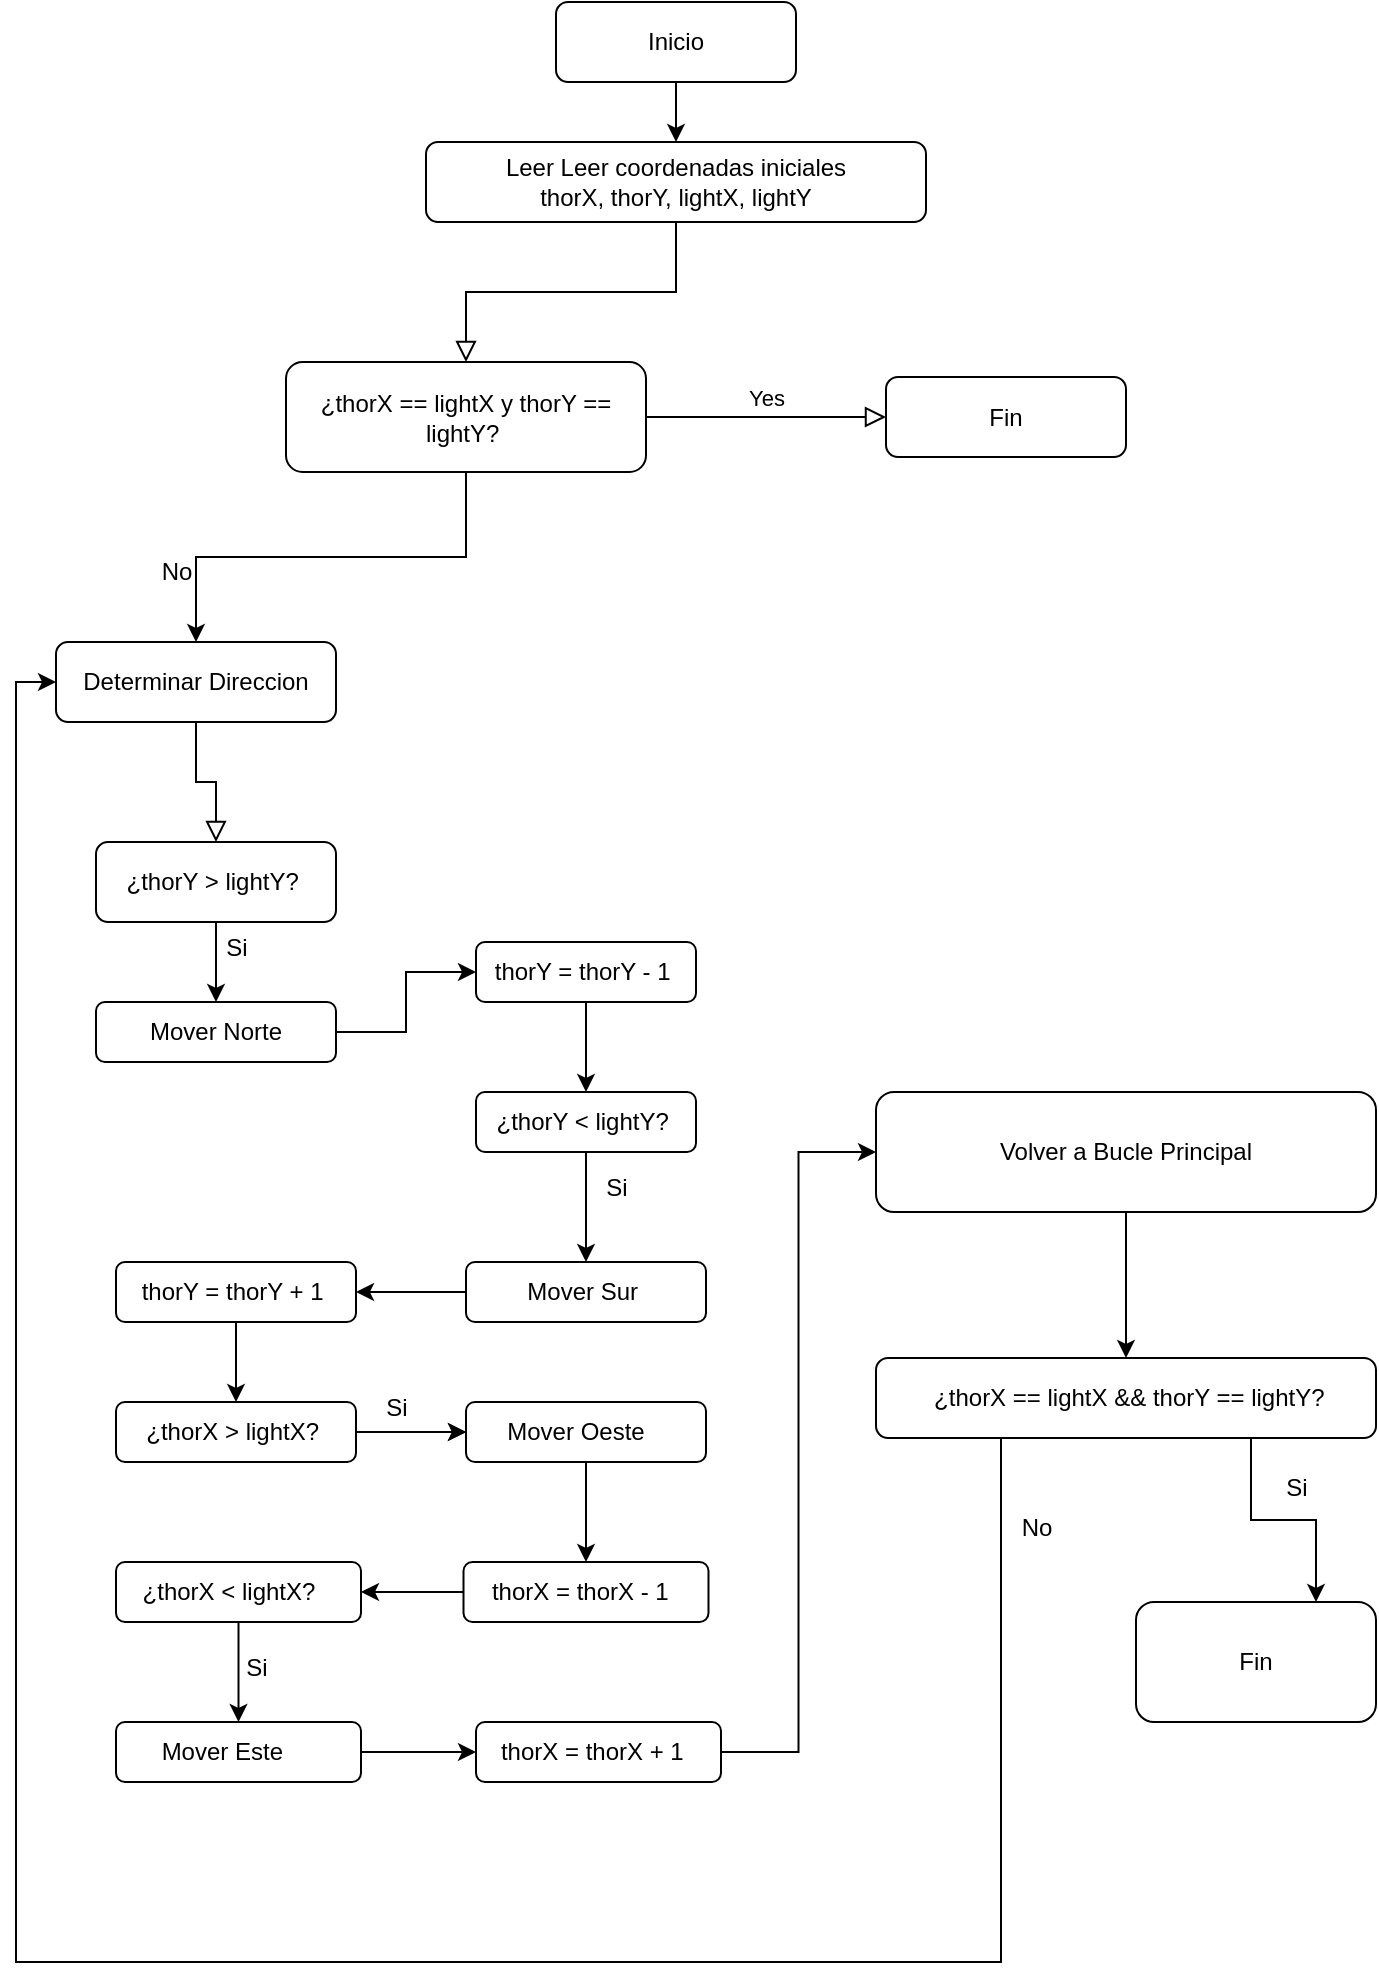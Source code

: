 <mxfile version="24.6.4" type="github">
  <diagram id="C5RBs43oDa-KdzZeNtuy" name="Page-1">
    <mxGraphModel dx="1366" dy="758" grid="1" gridSize="10" guides="1" tooltips="1" connect="1" arrows="1" fold="1" page="1" pageScale="1" pageWidth="827" pageHeight="1169" math="0" shadow="0">
      <root>
        <mxCell id="WIyWlLk6GJQsqaUBKTNV-0" />
        <mxCell id="WIyWlLk6GJQsqaUBKTNV-1" parent="WIyWlLk6GJQsqaUBKTNV-0" />
        <mxCell id="WIyWlLk6GJQsqaUBKTNV-2" value="" style="rounded=0;html=1;jettySize=auto;orthogonalLoop=1;fontSize=11;endArrow=block;endFill=0;endSize=8;strokeWidth=1;shadow=0;labelBackgroundColor=none;edgeStyle=orthogonalEdgeStyle;entryX=0.5;entryY=0;entryDx=0;entryDy=0;exitX=0.5;exitY=1;exitDx=0;exitDy=0;" parent="WIyWlLk6GJQsqaUBKTNV-1" source="nENyLqdzYi73C-7ti1mS-1" target="nENyLqdzYi73C-7ti1mS-2" edge="1">
          <mxGeometry relative="1" as="geometry">
            <mxPoint x="190" y="240" as="targetPoint" />
          </mxGeometry>
        </mxCell>
        <mxCell id="nENyLqdzYi73C-7ti1mS-14" style="edgeStyle=orthogonalEdgeStyle;rounded=0;orthogonalLoop=1;jettySize=auto;html=1;exitX=0.5;exitY=1;exitDx=0;exitDy=0;entryX=0.5;entryY=0;entryDx=0;entryDy=0;" edge="1" parent="WIyWlLk6GJQsqaUBKTNV-1" source="WIyWlLk6GJQsqaUBKTNV-3" target="nENyLqdzYi73C-7ti1mS-1">
          <mxGeometry relative="1" as="geometry" />
        </mxCell>
        <mxCell id="WIyWlLk6GJQsqaUBKTNV-3" value="Inicio" style="rounded=1;whiteSpace=wrap;html=1;fontSize=12;glass=0;strokeWidth=1;shadow=0;" parent="WIyWlLk6GJQsqaUBKTNV-1" vertex="1">
          <mxGeometry x="350" y="90" width="120" height="40" as="geometry" />
        </mxCell>
        <mxCell id="WIyWlLk6GJQsqaUBKTNV-5" value="Yes" style="edgeStyle=orthogonalEdgeStyle;rounded=0;html=1;jettySize=auto;orthogonalLoop=1;fontSize=11;endArrow=block;endFill=0;endSize=8;strokeWidth=1;shadow=0;labelBackgroundColor=none;exitX=1;exitY=0.5;exitDx=0;exitDy=0;" parent="WIyWlLk6GJQsqaUBKTNV-1" source="nENyLqdzYi73C-7ti1mS-2" target="WIyWlLk6GJQsqaUBKTNV-7" edge="1">
          <mxGeometry y="10" relative="1" as="geometry">
            <mxPoint as="offset" />
            <mxPoint x="405" y="280" as="sourcePoint" />
          </mxGeometry>
        </mxCell>
        <mxCell id="WIyWlLk6GJQsqaUBKTNV-7" value="&lt;span style=&quot;text-align: left;&quot;&gt;Fin&lt;/span&gt;" style="rounded=1;whiteSpace=wrap;html=1;fontSize=12;glass=0;strokeWidth=1;shadow=0;" parent="WIyWlLk6GJQsqaUBKTNV-1" vertex="1">
          <mxGeometry x="515" y="277.5" width="120" height="40" as="geometry" />
        </mxCell>
        <mxCell id="WIyWlLk6GJQsqaUBKTNV-8" value="" style="rounded=0;html=1;jettySize=auto;orthogonalLoop=1;fontSize=11;endArrow=block;endFill=0;endSize=8;strokeWidth=1;shadow=0;labelBackgroundColor=none;edgeStyle=orthogonalEdgeStyle;exitX=0.5;exitY=1;exitDx=0;exitDy=0;" parent="WIyWlLk6GJQsqaUBKTNV-1" source="nENyLqdzYi73C-7ti1mS-15" target="WIyWlLk6GJQsqaUBKTNV-11" edge="1">
          <mxGeometry x="0.343" y="20" relative="1" as="geometry">
            <mxPoint as="offset" />
            <mxPoint x="157.04" y="481.04" as="sourcePoint" />
          </mxGeometry>
        </mxCell>
        <mxCell id="nENyLqdzYi73C-7ti1mS-20" style="edgeStyle=orthogonalEdgeStyle;rounded=0;orthogonalLoop=1;jettySize=auto;html=1;exitX=0.5;exitY=1;exitDx=0;exitDy=0;entryX=0.5;entryY=0;entryDx=0;entryDy=0;" edge="1" parent="WIyWlLk6GJQsqaUBKTNV-1" source="WIyWlLk6GJQsqaUBKTNV-11" target="nENyLqdzYi73C-7ti1mS-17">
          <mxGeometry relative="1" as="geometry" />
        </mxCell>
        <mxCell id="WIyWlLk6GJQsqaUBKTNV-11" value="&lt;span style=&quot;text-align: left;&quot;&gt;¿thorY &amp;gt; lightY?&amp;nbsp;&lt;/span&gt;" style="rounded=1;whiteSpace=wrap;html=1;fontSize=12;glass=0;strokeWidth=1;shadow=0;" parent="WIyWlLk6GJQsqaUBKTNV-1" vertex="1">
          <mxGeometry x="120" y="510" width="120" height="40" as="geometry" />
        </mxCell>
        <mxCell id="nENyLqdzYi73C-7ti1mS-1" value="&lt;span style=&quot;text-align: left;&quot;&gt;Leer&amp;nbsp;&lt;/span&gt;Leer coordenadas iniciales&lt;br&gt;&lt;span style=&quot;text-align: left;&quot;&gt;thorX, thorY, lightX, lightY&lt;/span&gt;" style="rounded=1;whiteSpace=wrap;html=1;" vertex="1" parent="WIyWlLk6GJQsqaUBKTNV-1">
          <mxGeometry x="285" y="160" width="250" height="40" as="geometry" />
        </mxCell>
        <mxCell id="nENyLqdzYi73C-7ti1mS-2" value="&lt;span style=&quot;text-align: left;&quot;&gt;¿thorX == lightX y thorY == lightY?&amp;nbsp;&lt;/span&gt;" style="rounded=1;whiteSpace=wrap;html=1;" vertex="1" parent="WIyWlLk6GJQsqaUBKTNV-1">
          <mxGeometry x="215" y="270" width="180" height="55" as="geometry" />
        </mxCell>
        <mxCell id="nENyLqdzYi73C-7ti1mS-10" style="edgeStyle=orthogonalEdgeStyle;rounded=0;orthogonalLoop=1;jettySize=auto;html=1;entryX=0.5;entryY=0;entryDx=0;entryDy=0;" edge="1" parent="WIyWlLk6GJQsqaUBKTNV-1" source="nENyLqdzYi73C-7ti1mS-2" target="nENyLqdzYi73C-7ti1mS-15">
          <mxGeometry relative="1" as="geometry">
            <mxPoint x="170" y="400" as="targetPoint" />
          </mxGeometry>
        </mxCell>
        <mxCell id="nENyLqdzYi73C-7ti1mS-11" value="No" style="text;html=1;align=center;verticalAlign=middle;resizable=0;points=[];autosize=1;strokeColor=none;fillColor=none;" vertex="1" parent="WIyWlLk6GJQsqaUBKTNV-1">
          <mxGeometry x="140" y="360" width="40" height="30" as="geometry" />
        </mxCell>
        <mxCell id="nENyLqdzYi73C-7ti1mS-15" value="Determinar Direccion" style="rounded=1;whiteSpace=wrap;html=1;" vertex="1" parent="WIyWlLk6GJQsqaUBKTNV-1">
          <mxGeometry x="100" y="410" width="140" height="40" as="geometry" />
        </mxCell>
        <mxCell id="nENyLqdzYi73C-7ti1mS-21" style="edgeStyle=orthogonalEdgeStyle;rounded=0;orthogonalLoop=1;jettySize=auto;html=1;exitX=1;exitY=0.5;exitDx=0;exitDy=0;entryX=0;entryY=0.5;entryDx=0;entryDy=0;" edge="1" parent="WIyWlLk6GJQsqaUBKTNV-1" source="nENyLqdzYi73C-7ti1mS-17" target="nENyLqdzYi73C-7ti1mS-18">
          <mxGeometry relative="1" as="geometry" />
        </mxCell>
        <mxCell id="nENyLqdzYi73C-7ti1mS-17" value="Mover Norte" style="rounded=1;whiteSpace=wrap;html=1;" vertex="1" parent="WIyWlLk6GJQsqaUBKTNV-1">
          <mxGeometry x="120" y="590" width="120" height="30" as="geometry" />
        </mxCell>
        <mxCell id="nENyLqdzYi73C-7ti1mS-22" style="edgeStyle=orthogonalEdgeStyle;rounded=0;orthogonalLoop=1;jettySize=auto;html=1;exitX=0.5;exitY=1;exitDx=0;exitDy=0;entryX=0.5;entryY=0;entryDx=0;entryDy=0;" edge="1" parent="WIyWlLk6GJQsqaUBKTNV-1" source="nENyLqdzYi73C-7ti1mS-18" target="nENyLqdzYi73C-7ti1mS-19">
          <mxGeometry relative="1" as="geometry" />
        </mxCell>
        <mxCell id="nENyLqdzYi73C-7ti1mS-18" value="thorY = thorY - 1&amp;nbsp;" style="rounded=1;whiteSpace=wrap;html=1;" vertex="1" parent="WIyWlLk6GJQsqaUBKTNV-1">
          <mxGeometry x="310" y="560" width="110" height="30" as="geometry" />
        </mxCell>
        <mxCell id="nENyLqdzYi73C-7ti1mS-26" style="edgeStyle=orthogonalEdgeStyle;rounded=0;orthogonalLoop=1;jettySize=auto;html=1;exitX=0.5;exitY=1;exitDx=0;exitDy=0;entryX=0.5;entryY=0;entryDx=0;entryDy=0;" edge="1" parent="WIyWlLk6GJQsqaUBKTNV-1" source="nENyLqdzYi73C-7ti1mS-19" target="nENyLqdzYi73C-7ti1mS-24">
          <mxGeometry relative="1" as="geometry" />
        </mxCell>
        <mxCell id="nENyLqdzYi73C-7ti1mS-19" value="¿thorY &amp;lt; lightY?&amp;nbsp;" style="rounded=1;whiteSpace=wrap;html=1;" vertex="1" parent="WIyWlLk6GJQsqaUBKTNV-1">
          <mxGeometry x="310" y="635" width="110" height="30" as="geometry" />
        </mxCell>
        <mxCell id="nENyLqdzYi73C-7ti1mS-23" value="Si" style="text;html=1;align=center;verticalAlign=middle;resizable=0;points=[];autosize=1;strokeColor=none;fillColor=none;" vertex="1" parent="WIyWlLk6GJQsqaUBKTNV-1">
          <mxGeometry x="175" y="548" width="30" height="30" as="geometry" />
        </mxCell>
        <mxCell id="nENyLqdzYi73C-7ti1mS-27" style="edgeStyle=orthogonalEdgeStyle;rounded=0;orthogonalLoop=1;jettySize=auto;html=1;exitX=0;exitY=0.5;exitDx=0;exitDy=0;" edge="1" parent="WIyWlLk6GJQsqaUBKTNV-1" source="nENyLqdzYi73C-7ti1mS-24" target="nENyLqdzYi73C-7ti1mS-25">
          <mxGeometry relative="1" as="geometry" />
        </mxCell>
        <mxCell id="nENyLqdzYi73C-7ti1mS-24" value="Mover Sur&amp;nbsp;" style="rounded=1;whiteSpace=wrap;html=1;" vertex="1" parent="WIyWlLk6GJQsqaUBKTNV-1">
          <mxGeometry x="305" y="720" width="120" height="30" as="geometry" />
        </mxCell>
        <mxCell id="nENyLqdzYi73C-7ti1mS-32" style="edgeStyle=orthogonalEdgeStyle;rounded=0;orthogonalLoop=1;jettySize=auto;html=1;exitX=0.5;exitY=1;exitDx=0;exitDy=0;entryX=0.5;entryY=0;entryDx=0;entryDy=0;" edge="1" parent="WIyWlLk6GJQsqaUBKTNV-1" source="nENyLqdzYi73C-7ti1mS-25" target="nENyLqdzYi73C-7ti1mS-29">
          <mxGeometry relative="1" as="geometry" />
        </mxCell>
        <mxCell id="nENyLqdzYi73C-7ti1mS-25" value="thorY = thorY + 1&amp;nbsp;" style="rounded=1;whiteSpace=wrap;html=1;" vertex="1" parent="WIyWlLk6GJQsqaUBKTNV-1">
          <mxGeometry x="130" y="720" width="120" height="30" as="geometry" />
        </mxCell>
        <mxCell id="nENyLqdzYi73C-7ti1mS-28" value="Si" style="text;html=1;align=center;verticalAlign=middle;resizable=0;points=[];autosize=1;strokeColor=none;fillColor=none;" vertex="1" parent="WIyWlLk6GJQsqaUBKTNV-1">
          <mxGeometry x="365" y="668" width="30" height="30" as="geometry" />
        </mxCell>
        <mxCell id="nENyLqdzYi73C-7ti1mS-33" style="edgeStyle=orthogonalEdgeStyle;rounded=0;orthogonalLoop=1;jettySize=auto;html=1;exitX=1;exitY=0.5;exitDx=0;exitDy=0;entryX=0;entryY=0.5;entryDx=0;entryDy=0;" edge="1" parent="WIyWlLk6GJQsqaUBKTNV-1" source="nENyLqdzYi73C-7ti1mS-29" target="nENyLqdzYi73C-7ti1mS-30">
          <mxGeometry relative="1" as="geometry" />
        </mxCell>
        <mxCell id="nENyLqdzYi73C-7ti1mS-35" value="" style="edgeStyle=orthogonalEdgeStyle;rounded=0;orthogonalLoop=1;jettySize=auto;html=1;" edge="1" parent="WIyWlLk6GJQsqaUBKTNV-1" source="nENyLqdzYi73C-7ti1mS-29" target="nENyLqdzYi73C-7ti1mS-30">
          <mxGeometry relative="1" as="geometry" />
        </mxCell>
        <mxCell id="nENyLqdzYi73C-7ti1mS-29" value="¿thorX &amp;gt; lightX?&amp;nbsp;" style="rounded=1;whiteSpace=wrap;html=1;" vertex="1" parent="WIyWlLk6GJQsqaUBKTNV-1">
          <mxGeometry x="130" y="790" width="120" height="30" as="geometry" />
        </mxCell>
        <mxCell id="nENyLqdzYi73C-7ti1mS-34" style="edgeStyle=orthogonalEdgeStyle;rounded=0;orthogonalLoop=1;jettySize=auto;html=1;exitX=0.5;exitY=1;exitDx=0;exitDy=0;entryX=0.5;entryY=0;entryDx=0;entryDy=0;" edge="1" parent="WIyWlLk6GJQsqaUBKTNV-1" source="nENyLqdzYi73C-7ti1mS-30" target="nENyLqdzYi73C-7ti1mS-31">
          <mxGeometry relative="1" as="geometry" />
        </mxCell>
        <mxCell id="nENyLqdzYi73C-7ti1mS-30" value="Mover Oeste&amp;nbsp; &amp;nbsp;" style="rounded=1;whiteSpace=wrap;html=1;" vertex="1" parent="WIyWlLk6GJQsqaUBKTNV-1">
          <mxGeometry x="305" y="790" width="120" height="30" as="geometry" />
        </mxCell>
        <mxCell id="nENyLqdzYi73C-7ti1mS-40" style="edgeStyle=orthogonalEdgeStyle;rounded=0;orthogonalLoop=1;jettySize=auto;html=1;exitX=0;exitY=0.5;exitDx=0;exitDy=0;entryX=1;entryY=0.5;entryDx=0;entryDy=0;" edge="1" parent="WIyWlLk6GJQsqaUBKTNV-1" source="nENyLqdzYi73C-7ti1mS-31" target="nENyLqdzYi73C-7ti1mS-37">
          <mxGeometry relative="1" as="geometry" />
        </mxCell>
        <mxCell id="nENyLqdzYi73C-7ti1mS-31" value="&amp;nbsp;thorX = thorX - 1&amp;nbsp; &amp;nbsp;" style="rounded=1;whiteSpace=wrap;html=1;" vertex="1" parent="WIyWlLk6GJQsqaUBKTNV-1">
          <mxGeometry x="303.75" y="870" width="122.5" height="30" as="geometry" />
        </mxCell>
        <mxCell id="nENyLqdzYi73C-7ti1mS-36" value="Si" style="text;html=1;align=center;verticalAlign=middle;resizable=0;points=[];autosize=1;strokeColor=none;fillColor=none;" vertex="1" parent="WIyWlLk6GJQsqaUBKTNV-1">
          <mxGeometry x="255" y="778" width="30" height="30" as="geometry" />
        </mxCell>
        <mxCell id="nENyLqdzYi73C-7ti1mS-41" style="edgeStyle=orthogonalEdgeStyle;rounded=0;orthogonalLoop=1;jettySize=auto;html=1;exitX=0.5;exitY=1;exitDx=0;exitDy=0;entryX=0.5;entryY=0;entryDx=0;entryDy=0;" edge="1" parent="WIyWlLk6GJQsqaUBKTNV-1" source="nENyLqdzYi73C-7ti1mS-37" target="nENyLqdzYi73C-7ti1mS-38">
          <mxGeometry relative="1" as="geometry" />
        </mxCell>
        <mxCell id="nENyLqdzYi73C-7ti1mS-37" value="¿thorX &amp;lt; lightX?&amp;nbsp; &amp;nbsp;" style="rounded=1;whiteSpace=wrap;html=1;" vertex="1" parent="WIyWlLk6GJQsqaUBKTNV-1">
          <mxGeometry x="130" y="870" width="122.5" height="30" as="geometry" />
        </mxCell>
        <mxCell id="nENyLqdzYi73C-7ti1mS-42" style="edgeStyle=orthogonalEdgeStyle;rounded=0;orthogonalLoop=1;jettySize=auto;html=1;exitX=1;exitY=0.5;exitDx=0;exitDy=0;" edge="1" parent="WIyWlLk6GJQsqaUBKTNV-1" source="nENyLqdzYi73C-7ti1mS-38" target="nENyLqdzYi73C-7ti1mS-39">
          <mxGeometry relative="1" as="geometry" />
        </mxCell>
        <mxCell id="nENyLqdzYi73C-7ti1mS-38" value="Mover Este&amp;nbsp; &amp;nbsp; &amp;nbsp;" style="rounded=1;whiteSpace=wrap;html=1;" vertex="1" parent="WIyWlLk6GJQsqaUBKTNV-1">
          <mxGeometry x="130" y="950" width="122.5" height="30" as="geometry" />
        </mxCell>
        <mxCell id="nENyLqdzYi73C-7ti1mS-53" style="edgeStyle=orthogonalEdgeStyle;rounded=0;orthogonalLoop=1;jettySize=auto;html=1;exitX=1;exitY=0.5;exitDx=0;exitDy=0;entryX=0;entryY=0.5;entryDx=0;entryDy=0;" edge="1" parent="WIyWlLk6GJQsqaUBKTNV-1" source="nENyLqdzYi73C-7ti1mS-39" target="nENyLqdzYi73C-7ti1mS-44">
          <mxGeometry relative="1" as="geometry" />
        </mxCell>
        <mxCell id="nENyLqdzYi73C-7ti1mS-39" value="thorX = thorX + 1&amp;nbsp;&amp;nbsp;" style="rounded=1;whiteSpace=wrap;html=1;" vertex="1" parent="WIyWlLk6GJQsqaUBKTNV-1">
          <mxGeometry x="310" y="950" width="122.5" height="30" as="geometry" />
        </mxCell>
        <mxCell id="nENyLqdzYi73C-7ti1mS-43" value="Si" style="text;html=1;align=center;verticalAlign=middle;resizable=0;points=[];autosize=1;strokeColor=none;fillColor=none;" vertex="1" parent="WIyWlLk6GJQsqaUBKTNV-1">
          <mxGeometry x="185" y="908" width="30" height="30" as="geometry" />
        </mxCell>
        <mxCell id="nENyLqdzYi73C-7ti1mS-54" style="edgeStyle=orthogonalEdgeStyle;rounded=0;orthogonalLoop=1;jettySize=auto;html=1;exitX=0.5;exitY=1;exitDx=0;exitDy=0;entryX=0.5;entryY=0;entryDx=0;entryDy=0;" edge="1" parent="WIyWlLk6GJQsqaUBKTNV-1" source="nENyLqdzYi73C-7ti1mS-44" target="nENyLqdzYi73C-7ti1mS-45">
          <mxGeometry relative="1" as="geometry" />
        </mxCell>
        <mxCell id="nENyLqdzYi73C-7ti1mS-44" value="&amp;nbsp;Volver a Bucle Principal&amp;nbsp;" style="rounded=1;whiteSpace=wrap;html=1;" vertex="1" parent="WIyWlLk6GJQsqaUBKTNV-1">
          <mxGeometry x="510" y="635" width="250" height="60" as="geometry" />
        </mxCell>
        <mxCell id="nENyLqdzYi73C-7ti1mS-49" style="edgeStyle=orthogonalEdgeStyle;rounded=0;orthogonalLoop=1;jettySize=auto;html=1;exitX=0.25;exitY=1;exitDx=0;exitDy=0;entryX=0;entryY=0.5;entryDx=0;entryDy=0;" edge="1" parent="WIyWlLk6GJQsqaUBKTNV-1" source="nENyLqdzYi73C-7ti1mS-45" target="nENyLqdzYi73C-7ti1mS-15">
          <mxGeometry relative="1" as="geometry">
            <Array as="points">
              <mxPoint x="573" y="1070" />
              <mxPoint x="80" y="1070" />
              <mxPoint x="80" y="430" />
            </Array>
          </mxGeometry>
        </mxCell>
        <mxCell id="nENyLqdzYi73C-7ti1mS-50" style="edgeStyle=orthogonalEdgeStyle;rounded=0;orthogonalLoop=1;jettySize=auto;html=1;exitX=0.75;exitY=1;exitDx=0;exitDy=0;entryX=0.75;entryY=0;entryDx=0;entryDy=0;" edge="1" parent="WIyWlLk6GJQsqaUBKTNV-1" source="nENyLqdzYi73C-7ti1mS-45" target="nENyLqdzYi73C-7ti1mS-46">
          <mxGeometry relative="1" as="geometry" />
        </mxCell>
        <mxCell id="nENyLqdzYi73C-7ti1mS-45" value="&amp;nbsp;¿thorX == lightX &amp;amp;&amp;amp; thorY == lightY?" style="rounded=1;whiteSpace=wrap;html=1;" vertex="1" parent="WIyWlLk6GJQsqaUBKTNV-1">
          <mxGeometry x="510" y="768" width="250" height="40" as="geometry" />
        </mxCell>
        <mxCell id="nENyLqdzYi73C-7ti1mS-46" value="Fin" style="rounded=1;whiteSpace=wrap;html=1;" vertex="1" parent="WIyWlLk6GJQsqaUBKTNV-1">
          <mxGeometry x="640" y="890" width="120" height="60" as="geometry" />
        </mxCell>
        <mxCell id="nENyLqdzYi73C-7ti1mS-51" value="Si" style="text;html=1;align=center;verticalAlign=middle;resizable=0;points=[];autosize=1;strokeColor=none;fillColor=none;" vertex="1" parent="WIyWlLk6GJQsqaUBKTNV-1">
          <mxGeometry x="705" y="818" width="30" height="30" as="geometry" />
        </mxCell>
        <mxCell id="nENyLqdzYi73C-7ti1mS-52" value="No" style="text;html=1;align=center;verticalAlign=middle;resizable=0;points=[];autosize=1;strokeColor=none;fillColor=none;" vertex="1" parent="WIyWlLk6GJQsqaUBKTNV-1">
          <mxGeometry x="570" y="838" width="40" height="30" as="geometry" />
        </mxCell>
      </root>
    </mxGraphModel>
  </diagram>
</mxfile>
